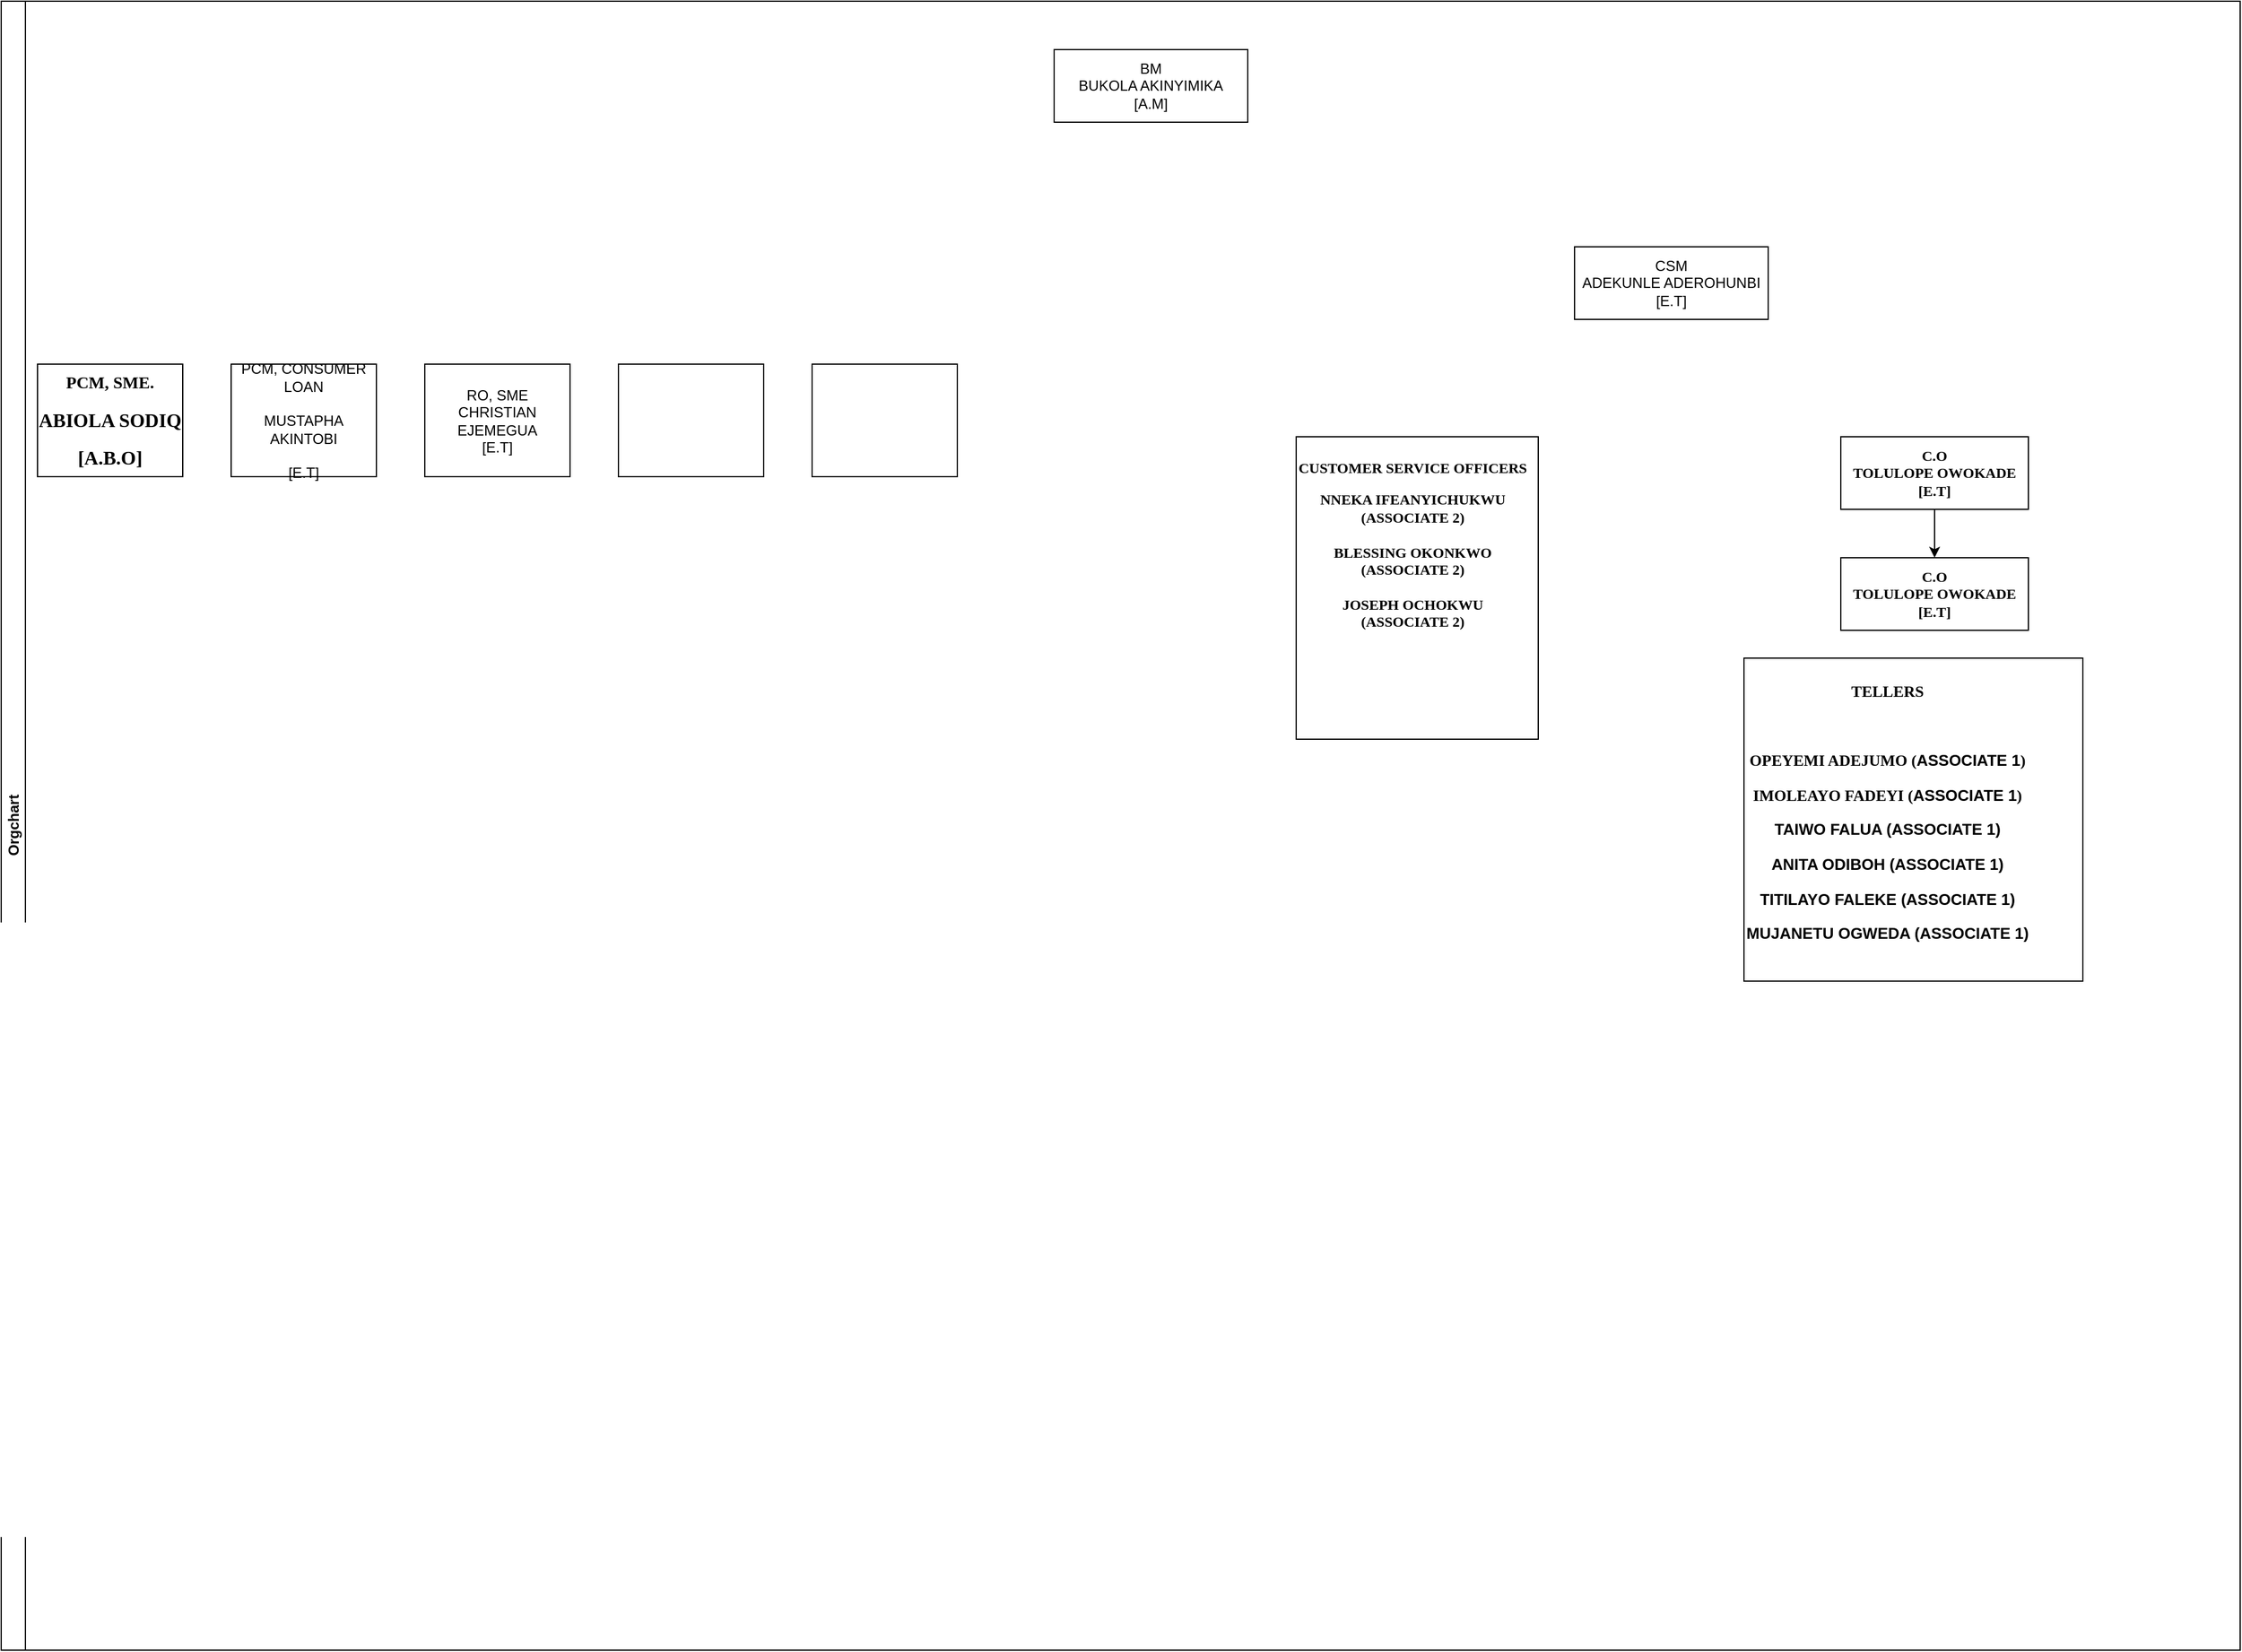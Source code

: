 <mxfile version="21.5.0" type="github">
  <diagram id="prtHgNgQTEPvFCAcTncT" name="Page-1">
    <mxGraphModel dx="2883" dy="898" grid="1" gridSize="10" guides="1" tooltips="1" connect="1" arrows="1" fold="1" page="1" pageScale="1" pageWidth="1169" pageHeight="827" math="0" shadow="0">
      <root>
        <mxCell id="0" />
        <mxCell id="1" parent="0" />
        <mxCell id="dNxyNK7c78bLwvsdeMH5-11" value="Orgchart" style="swimlane;html=1;startSize=20;horizontal=0;containerType=tree;glass=0;" parent="1" vertex="1">
          <mxGeometry x="-870" y="37" width="1850" height="1363" as="geometry">
            <mxRectangle x="40" y="80" width="90" height="30" as="alternateBounds" />
          </mxGeometry>
        </mxCell>
        <mxCell id="H1njv-cIf0RXQ_3d_nFq-1" value="BM&lt;br&gt;BUKOLA AKINYIMIKA&lt;br&gt;[A.M]" style="rounded=0;whiteSpace=wrap;html=1;" vertex="1" parent="dNxyNK7c78bLwvsdeMH5-11">
          <mxGeometry x="870" y="40" width="160" height="60" as="geometry" />
        </mxCell>
        <mxCell id="H1njv-cIf0RXQ_3d_nFq-3" value="CSM&lt;br&gt;ADEKUNLE ADEROHUNBI&lt;br&gt;[E.T]" style="rounded=0;whiteSpace=wrap;html=1;" vertex="1" parent="dNxyNK7c78bLwvsdeMH5-11">
          <mxGeometry x="1300" y="203" width="160" height="60" as="geometry" />
        </mxCell>
        <mxCell id="H1njv-cIf0RXQ_3d_nFq-12" value="&lt;p&gt;&lt;b&gt;&lt;font style=&quot;font-size: 14px;&quot; face=&quot;Times New Roman&quot;&gt;PCM, SME.&lt;br&gt;&lt;/font&gt;&lt;/b&gt;&lt;/p&gt;&lt;p&gt;&lt;b&gt;&lt;font size=&quot;3&quot; face=&quot;Times New Roman&quot;&gt;ABIOLA SODIQ&lt;br&gt;&lt;/font&gt;&lt;/b&gt;&lt;/p&gt;&lt;p&gt;&lt;b&gt;&lt;font size=&quot;3&quot; face=&quot;Times New Roman&quot;&gt;[A.B.O]&lt;/font&gt;&lt;/b&gt;&lt;/p&gt;&lt;p&gt;&lt;/p&gt;&lt;p&gt;&lt;/p&gt;" style="rounded=0;whiteSpace=wrap;html=1;" vertex="1" parent="dNxyNK7c78bLwvsdeMH5-11">
          <mxGeometry x="30" y="300" width="120" height="93" as="geometry" />
        </mxCell>
        <mxCell id="H1njv-cIf0RXQ_3d_nFq-15" value="PCM, CONSUMER LOAN&lt;br&gt;&lt;br&gt;MUSTAPHA AKINTOBI&lt;br&gt;&lt;br&gt;[E.T]" style="rounded=0;whiteSpace=wrap;html=1;" vertex="1" parent="dNxyNK7c78bLwvsdeMH5-11">
          <mxGeometry x="190" y="300" width="120" height="93" as="geometry" />
        </mxCell>
        <mxCell id="H1njv-cIf0RXQ_3d_nFq-16" value="RO, SME&lt;br&gt;CHRISTIAN EJEMEGUA&lt;br&gt;[E.T]" style="rounded=0;whiteSpace=wrap;html=1;" vertex="1" parent="dNxyNK7c78bLwvsdeMH5-11">
          <mxGeometry x="350" y="300" width="120" height="93" as="geometry" />
        </mxCell>
        <mxCell id="H1njv-cIf0RXQ_3d_nFq-17" value="" style="rounded=0;whiteSpace=wrap;html=1;" vertex="1" parent="dNxyNK7c78bLwvsdeMH5-11">
          <mxGeometry x="510" y="300" width="120" height="93" as="geometry" />
        </mxCell>
        <mxCell id="H1njv-cIf0RXQ_3d_nFq-18" value="" style="rounded=0;whiteSpace=wrap;html=1;" vertex="1" parent="dNxyNK7c78bLwvsdeMH5-11">
          <mxGeometry x="670" y="300" width="120" height="93" as="geometry" />
        </mxCell>
        <mxCell id="H1njv-cIf0RXQ_3d_nFq-9" value="&lt;p&gt;&lt;font face=&quot;Times New Roman&quot;&gt;&lt;b&gt;C.O&lt;br&gt;TOLULOPE OWOKADE&lt;br&gt;[E.T]&lt;/b&gt;&lt;/font&gt;&lt;/p&gt;" style="rounded=0;whiteSpace=wrap;html=1;" vertex="1" parent="dNxyNK7c78bLwvsdeMH5-11">
          <mxGeometry x="1520" y="360" width="155" height="60" as="geometry" />
        </mxCell>
        <mxCell id="H1njv-cIf0RXQ_3d_nFq-20" value="&lt;p style=&quot;line-height: 120%;&quot;&gt;&lt;/p&gt;&lt;div style=&quot;line-height: 120%;&quot;&gt;&lt;p style=&quot;text-align: center;&quot;&gt;&lt;span style=&quot;font-family: &amp;quot;Times New Roman&amp;quot;; background-color: initial;&quot;&gt;&lt;b&gt;CUSTOMER SERVICE OFFICERS&lt;/b&gt;&lt;/span&gt;&lt;/p&gt;&lt;font face=&quot;Times New Roman&quot;&gt;&lt;div style=&quot;text-align: center;&quot;&gt;&lt;span style=&quot;background-color: initial;&quot;&gt;&lt;b&gt;NNEKA IFEANYICHUKWU&lt;/b&gt;&lt;/span&gt;&lt;/div&gt;&lt;/font&gt;&lt;/div&gt;&lt;div style=&quot;text-align: center; line-height: 120%;&quot;&gt;&lt;font face=&quot;Times New Roman&quot;&gt;&lt;b&gt;(ASSOCIATE 2)&lt;/b&gt;&lt;/font&gt;&lt;/div&gt;&lt;div style=&quot;text-align: center; line-height: 120%;&quot;&gt;&lt;font face=&quot;Times New Roman&quot;&gt;&lt;b&gt;&lt;br&gt;&lt;/b&gt;&lt;/font&gt;&lt;/div&gt;&lt;div style=&quot;text-align: center; line-height: 120%;&quot;&gt;&lt;font face=&quot;Times New Roman&quot;&gt;&lt;b&gt;BLESSING OKONKWO&lt;/b&gt;&lt;/font&gt;&lt;/div&gt;&lt;div style=&quot;line-height: 120%;&quot;&gt;&lt;div style=&quot;text-align: center;&quot;&gt;&lt;span style=&quot;font-family: &amp;quot;Times New Roman&amp;quot;; background-color: initial;&quot;&gt;&lt;b&gt;(ASSOCIATE 2)&lt;/b&gt;&lt;/span&gt;&lt;/div&gt;&lt;font face=&quot;Times New Roman&quot;&gt;&lt;div style=&quot;text-align: center;&quot;&gt;&lt;b&gt;&lt;br&gt;&lt;/b&gt;&lt;/div&gt;&lt;/font&gt;&lt;/div&gt;&lt;div style=&quot;text-align: center; line-height: 120%;&quot;&gt;&lt;font face=&quot;Times New Roman&quot;&gt;&lt;b&gt;JOSEPH OCHOKWU&lt;/b&gt;&lt;/font&gt;&lt;/div&gt;&lt;div style=&quot;text-align: center; line-height: 120%;&quot;&gt;&lt;font face=&quot;Times New Roman&quot;&gt;&lt;b&gt;(ASSOCIATE 2)&lt;/b&gt;&lt;/font&gt;&lt;/div&gt;&lt;p&gt;&lt;/p&gt;" style="rounded=0;whiteSpace=wrap;html=1;align=left;verticalAlign=top;" vertex="1" parent="dNxyNK7c78bLwvsdeMH5-11">
          <mxGeometry x="1070" y="360" width="200" height="250" as="geometry" />
        </mxCell>
        <mxCell id="H1njv-cIf0RXQ_3d_nFq-22" value="" style="edgeStyle=orthogonalEdgeStyle;rounded=0;orthogonalLoop=1;jettySize=auto;html=1;" edge="1" source="H1njv-cIf0RXQ_3d_nFq-9" target="H1njv-cIf0RXQ_3d_nFq-23" parent="dNxyNK7c78bLwvsdeMH5-11">
          <mxGeometry relative="1" as="geometry" />
        </mxCell>
        <mxCell id="H1njv-cIf0RXQ_3d_nFq-23" value="&lt;p&gt;&lt;font face=&quot;Times New Roman&quot;&gt;&lt;b&gt;C.O&lt;br&gt;TOLULOPE OWOKADE&lt;br&gt;[E.T]&lt;/b&gt;&lt;/font&gt;&lt;/p&gt;" style="rounded=0;whiteSpace=wrap;html=1;" vertex="1" parent="dNxyNK7c78bLwvsdeMH5-11">
          <mxGeometry x="1520" y="460" width="155" height="60" as="geometry" />
        </mxCell>
        <mxCell id="H1njv-cIf0RXQ_3d_nFq-38" value="&lt;p style=&quot;line-height: 120%;&quot;&gt;&lt;/p&gt;&lt;div style=&quot;line-height: 120%; font-size: 13px;&quot;&gt;&lt;p style=&quot;text-align: center;&quot;&gt;&lt;font style=&quot;font-size: 13px;&quot; face=&quot;Times New Roman&quot;&gt;&lt;b&gt;TELLERS&lt;/b&gt;&lt;/font&gt;&lt;/p&gt;&lt;p style=&quot;text-align: center;&quot;&gt;&lt;font style=&quot;font-size: 13px;&quot; face=&quot;Times New Roman&quot;&gt;&lt;b&gt;&lt;br&gt;&lt;/b&gt;&lt;/font&gt;&lt;/p&gt;&lt;p style=&quot;text-align: center;&quot;&gt;&lt;b&gt;&lt;font style=&quot;font-size: 13px;&quot; face=&quot;Times New Roman&quot;&gt;OPEYEMI ADEJUMO (&lt;/font&gt;ASSOCIATE 1&lt;font style=&quot;font-size: 13px;&quot; face=&quot;Times New Roman&quot;&gt;)&lt;/font&gt;&lt;/b&gt;&lt;/p&gt;&lt;p style=&quot;text-align: center;&quot;&gt;&lt;b&gt;&lt;font style=&quot;font-size: 13px;&quot; face=&quot;Times New Roman&quot;&gt;IMOLEAYO FADEYI (&lt;/font&gt;ASSOCIATE 1&lt;font style=&quot;font-size: 13px;&quot; face=&quot;Times New Roman&quot;&gt;)&lt;/font&gt;&lt;/b&gt;&lt;/p&gt;&lt;p style=&quot;text-align: center;&quot;&gt;&lt;b&gt;TAIWO FALUA (ASSOCIATE 1)&lt;/b&gt;&lt;/p&gt;&lt;p style=&quot;text-align: center;&quot;&gt;&lt;b&gt;ANITA ODIBOH (ASSOCIATE 1)&lt;/b&gt;&lt;/p&gt;&lt;p style=&quot;text-align: center;&quot;&gt;&lt;b&gt;TITILAYO FALEKE (ASSOCIATE 1)&lt;/b&gt;&lt;/p&gt;&lt;p style=&quot;text-align: center;&quot;&gt;&lt;b&gt;MUJANETU OGWEDA (ASSOCIATE 1)&lt;/b&gt;&lt;/p&gt;&lt;/div&gt;&lt;p&gt;&lt;/p&gt;" style="rounded=0;whiteSpace=wrap;html=1;align=left;verticalAlign=top;" vertex="1" parent="dNxyNK7c78bLwvsdeMH5-11">
          <mxGeometry x="1440" y="543" width="280" height="267" as="geometry" />
        </mxCell>
      </root>
    </mxGraphModel>
  </diagram>
</mxfile>
